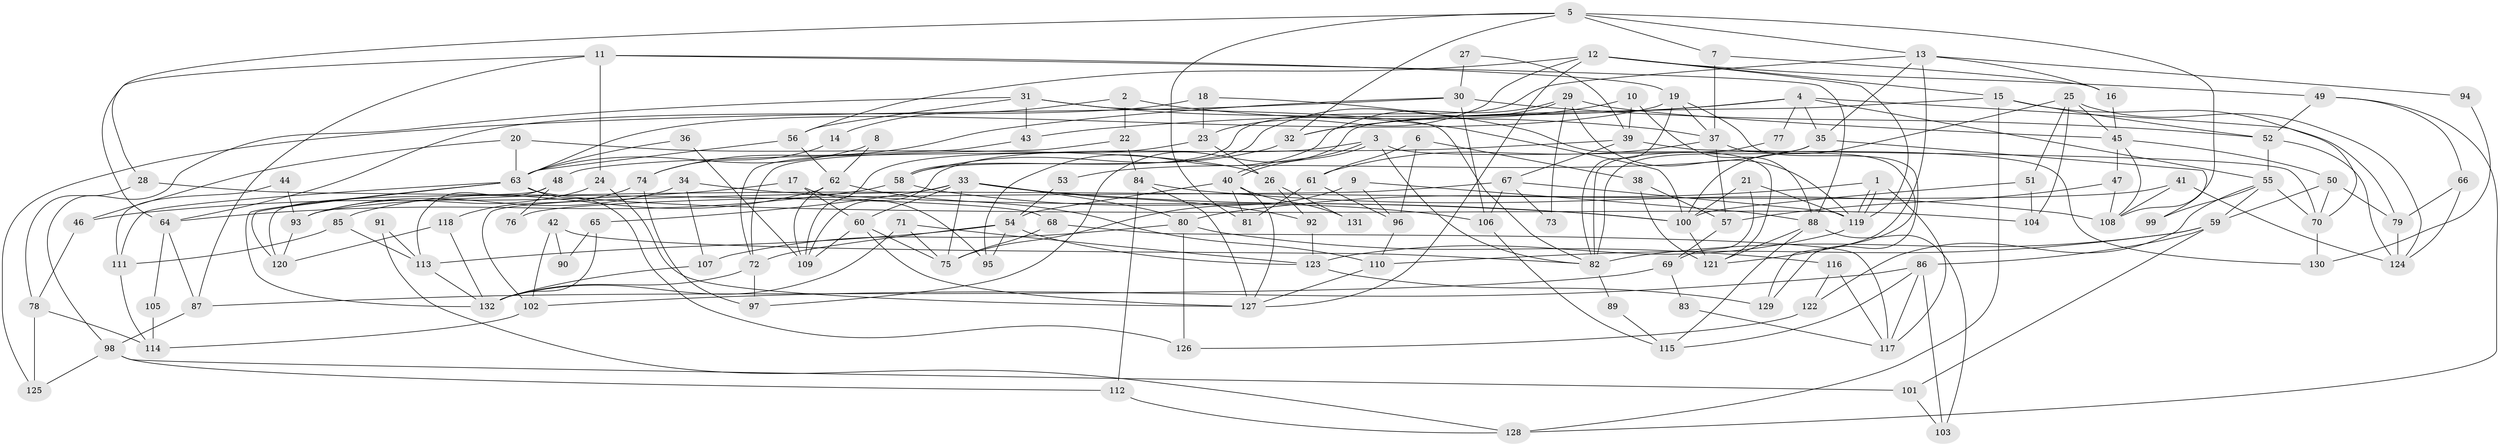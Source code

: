 // coarse degree distribution, {6: 0.10869565217391304, 3: 0.2826086956521739, 5: 0.14130434782608695, 7: 0.05434782608695652, 2: 0.11956521739130435, 8: 0.05434782608695652, 4: 0.17391304347826086, 16: 0.010869565217391304, 9: 0.021739130434782608, 12: 0.010869565217391304, 13: 0.010869565217391304, 11: 0.010869565217391304}
// Generated by graph-tools (version 1.1) at 2025/19/03/04/25 18:19:02]
// undirected, 132 vertices, 264 edges
graph export_dot {
graph [start="1"]
  node [color=gray90,style=filled];
  1;
  2;
  3;
  4;
  5;
  6;
  7;
  8;
  9;
  10;
  11;
  12;
  13;
  14;
  15;
  16;
  17;
  18;
  19;
  20;
  21;
  22;
  23;
  24;
  25;
  26;
  27;
  28;
  29;
  30;
  31;
  32;
  33;
  34;
  35;
  36;
  37;
  38;
  39;
  40;
  41;
  42;
  43;
  44;
  45;
  46;
  47;
  48;
  49;
  50;
  51;
  52;
  53;
  54;
  55;
  56;
  57;
  58;
  59;
  60;
  61;
  62;
  63;
  64;
  65;
  66;
  67;
  68;
  69;
  70;
  71;
  72;
  73;
  74;
  75;
  76;
  77;
  78;
  79;
  80;
  81;
  82;
  83;
  84;
  85;
  86;
  87;
  88;
  89;
  90;
  91;
  92;
  93;
  94;
  95;
  96;
  97;
  98;
  99;
  100;
  101;
  102;
  103;
  104;
  105;
  106;
  107;
  108;
  109;
  110;
  111;
  112;
  113;
  114;
  115;
  116;
  117;
  118;
  119;
  120;
  121;
  122;
  123;
  124;
  125;
  126;
  127;
  128;
  129;
  130;
  131;
  132;
  1 -- 119;
  1 -- 119;
  1 -- 80;
  1 -- 117;
  2 -- 37;
  2 -- 22;
  2 -- 14;
  3 -- 40;
  3 -- 40;
  3 -- 82;
  3 -- 109;
  3 -- 130;
  4 -- 55;
  4 -- 35;
  4 -- 32;
  4 -- 43;
  4 -- 77;
  4 -- 79;
  5 -- 28;
  5 -- 32;
  5 -- 7;
  5 -- 13;
  5 -- 81;
  5 -- 108;
  6 -- 61;
  6 -- 96;
  6 -- 38;
  7 -- 16;
  7 -- 37;
  8 -- 63;
  8 -- 62;
  9 -- 75;
  9 -- 88;
  9 -- 96;
  10 -- 32;
  10 -- 88;
  10 -- 39;
  11 -- 64;
  11 -- 24;
  11 -- 19;
  11 -- 87;
  11 -- 88;
  12 -- 119;
  12 -- 23;
  12 -- 15;
  12 -- 49;
  12 -- 56;
  12 -- 127;
  13 -- 121;
  13 -- 16;
  13 -- 35;
  13 -- 58;
  13 -- 94;
  14 -- 74;
  15 -- 52;
  15 -- 70;
  15 -- 97;
  15 -- 128;
  16 -- 45;
  17 -- 95;
  17 -- 60;
  17 -- 46;
  18 -- 121;
  18 -- 64;
  18 -- 23;
  19 -- 63;
  19 -- 37;
  19 -- 82;
  19 -- 129;
  20 -- 46;
  20 -- 26;
  20 -- 63;
  21 -- 100;
  21 -- 119;
  21 -- 69;
  22 -- 72;
  22 -- 84;
  23 -- 109;
  23 -- 26;
  24 -- 93;
  24 -- 127;
  25 -- 45;
  25 -- 104;
  25 -- 51;
  25 -- 100;
  25 -- 124;
  26 -- 92;
  26 -- 131;
  27 -- 39;
  27 -- 30;
  28 -- 68;
  28 -- 78;
  29 -- 45;
  29 -- 119;
  29 -- 58;
  29 -- 73;
  29 -- 95;
  30 -- 106;
  30 -- 52;
  30 -- 74;
  30 -- 125;
  31 -- 98;
  31 -- 56;
  31 -- 43;
  31 -- 82;
  31 -- 100;
  32 -- 58;
  33 -- 100;
  33 -- 60;
  33 -- 65;
  33 -- 75;
  33 -- 80;
  33 -- 92;
  33 -- 102;
  34 -- 93;
  34 -- 100;
  34 -- 107;
  35 -- 82;
  35 -- 53;
  35 -- 99;
  36 -- 63;
  36 -- 109;
  37 -- 57;
  37 -- 61;
  37 -- 129;
  38 -- 57;
  38 -- 121;
  39 -- 48;
  39 -- 67;
  39 -- 70;
  40 -- 81;
  40 -- 54;
  40 -- 127;
  40 -- 131;
  41 -- 124;
  41 -- 108;
  41 -- 93;
  42 -- 102;
  42 -- 82;
  42 -- 90;
  43 -- 72;
  44 -- 111;
  44 -- 93;
  45 -- 47;
  45 -- 50;
  45 -- 108;
  46 -- 78;
  47 -- 57;
  47 -- 108;
  48 -- 113;
  48 -- 120;
  48 -- 76;
  49 -- 66;
  49 -- 52;
  49 -- 128;
  50 -- 70;
  50 -- 59;
  50 -- 79;
  51 -- 100;
  51 -- 104;
  52 -- 124;
  52 -- 55;
  53 -- 54;
  54 -- 123;
  54 -- 72;
  54 -- 95;
  54 -- 113;
  55 -- 70;
  55 -- 59;
  55 -- 99;
  55 -- 122;
  56 -- 63;
  56 -- 62;
  57 -- 69;
  58 -- 64;
  58 -- 106;
  59 -- 82;
  59 -- 86;
  59 -- 101;
  59 -- 110;
  60 -- 109;
  60 -- 127;
  60 -- 75;
  61 -- 96;
  61 -- 81;
  62 -- 110;
  62 -- 85;
  62 -- 109;
  63 -- 132;
  63 -- 104;
  63 -- 111;
  63 -- 120;
  63 -- 126;
  64 -- 87;
  64 -- 105;
  65 -- 132;
  65 -- 90;
  66 -- 124;
  66 -- 79;
  67 -- 119;
  67 -- 73;
  67 -- 76;
  67 -- 106;
  68 -- 75;
  68 -- 117;
  69 -- 87;
  69 -- 83;
  70 -- 130;
  71 -- 132;
  71 -- 75;
  71 -- 123;
  72 -- 97;
  72 -- 132;
  74 -- 97;
  74 -- 118;
  77 -- 82;
  78 -- 114;
  78 -- 125;
  79 -- 124;
  80 -- 126;
  80 -- 107;
  80 -- 116;
  82 -- 89;
  83 -- 117;
  84 -- 108;
  84 -- 127;
  84 -- 112;
  85 -- 113;
  85 -- 111;
  86 -- 115;
  86 -- 102;
  86 -- 103;
  86 -- 117;
  87 -- 98;
  88 -- 121;
  88 -- 103;
  88 -- 115;
  89 -- 115;
  91 -- 113;
  91 -- 128;
  92 -- 123;
  93 -- 120;
  94 -- 130;
  96 -- 110;
  98 -- 101;
  98 -- 112;
  98 -- 125;
  100 -- 121;
  101 -- 103;
  102 -- 114;
  105 -- 114;
  106 -- 115;
  107 -- 132;
  110 -- 127;
  111 -- 114;
  112 -- 128;
  113 -- 132;
  116 -- 117;
  116 -- 122;
  118 -- 132;
  118 -- 120;
  119 -- 123;
  122 -- 126;
  123 -- 129;
}
